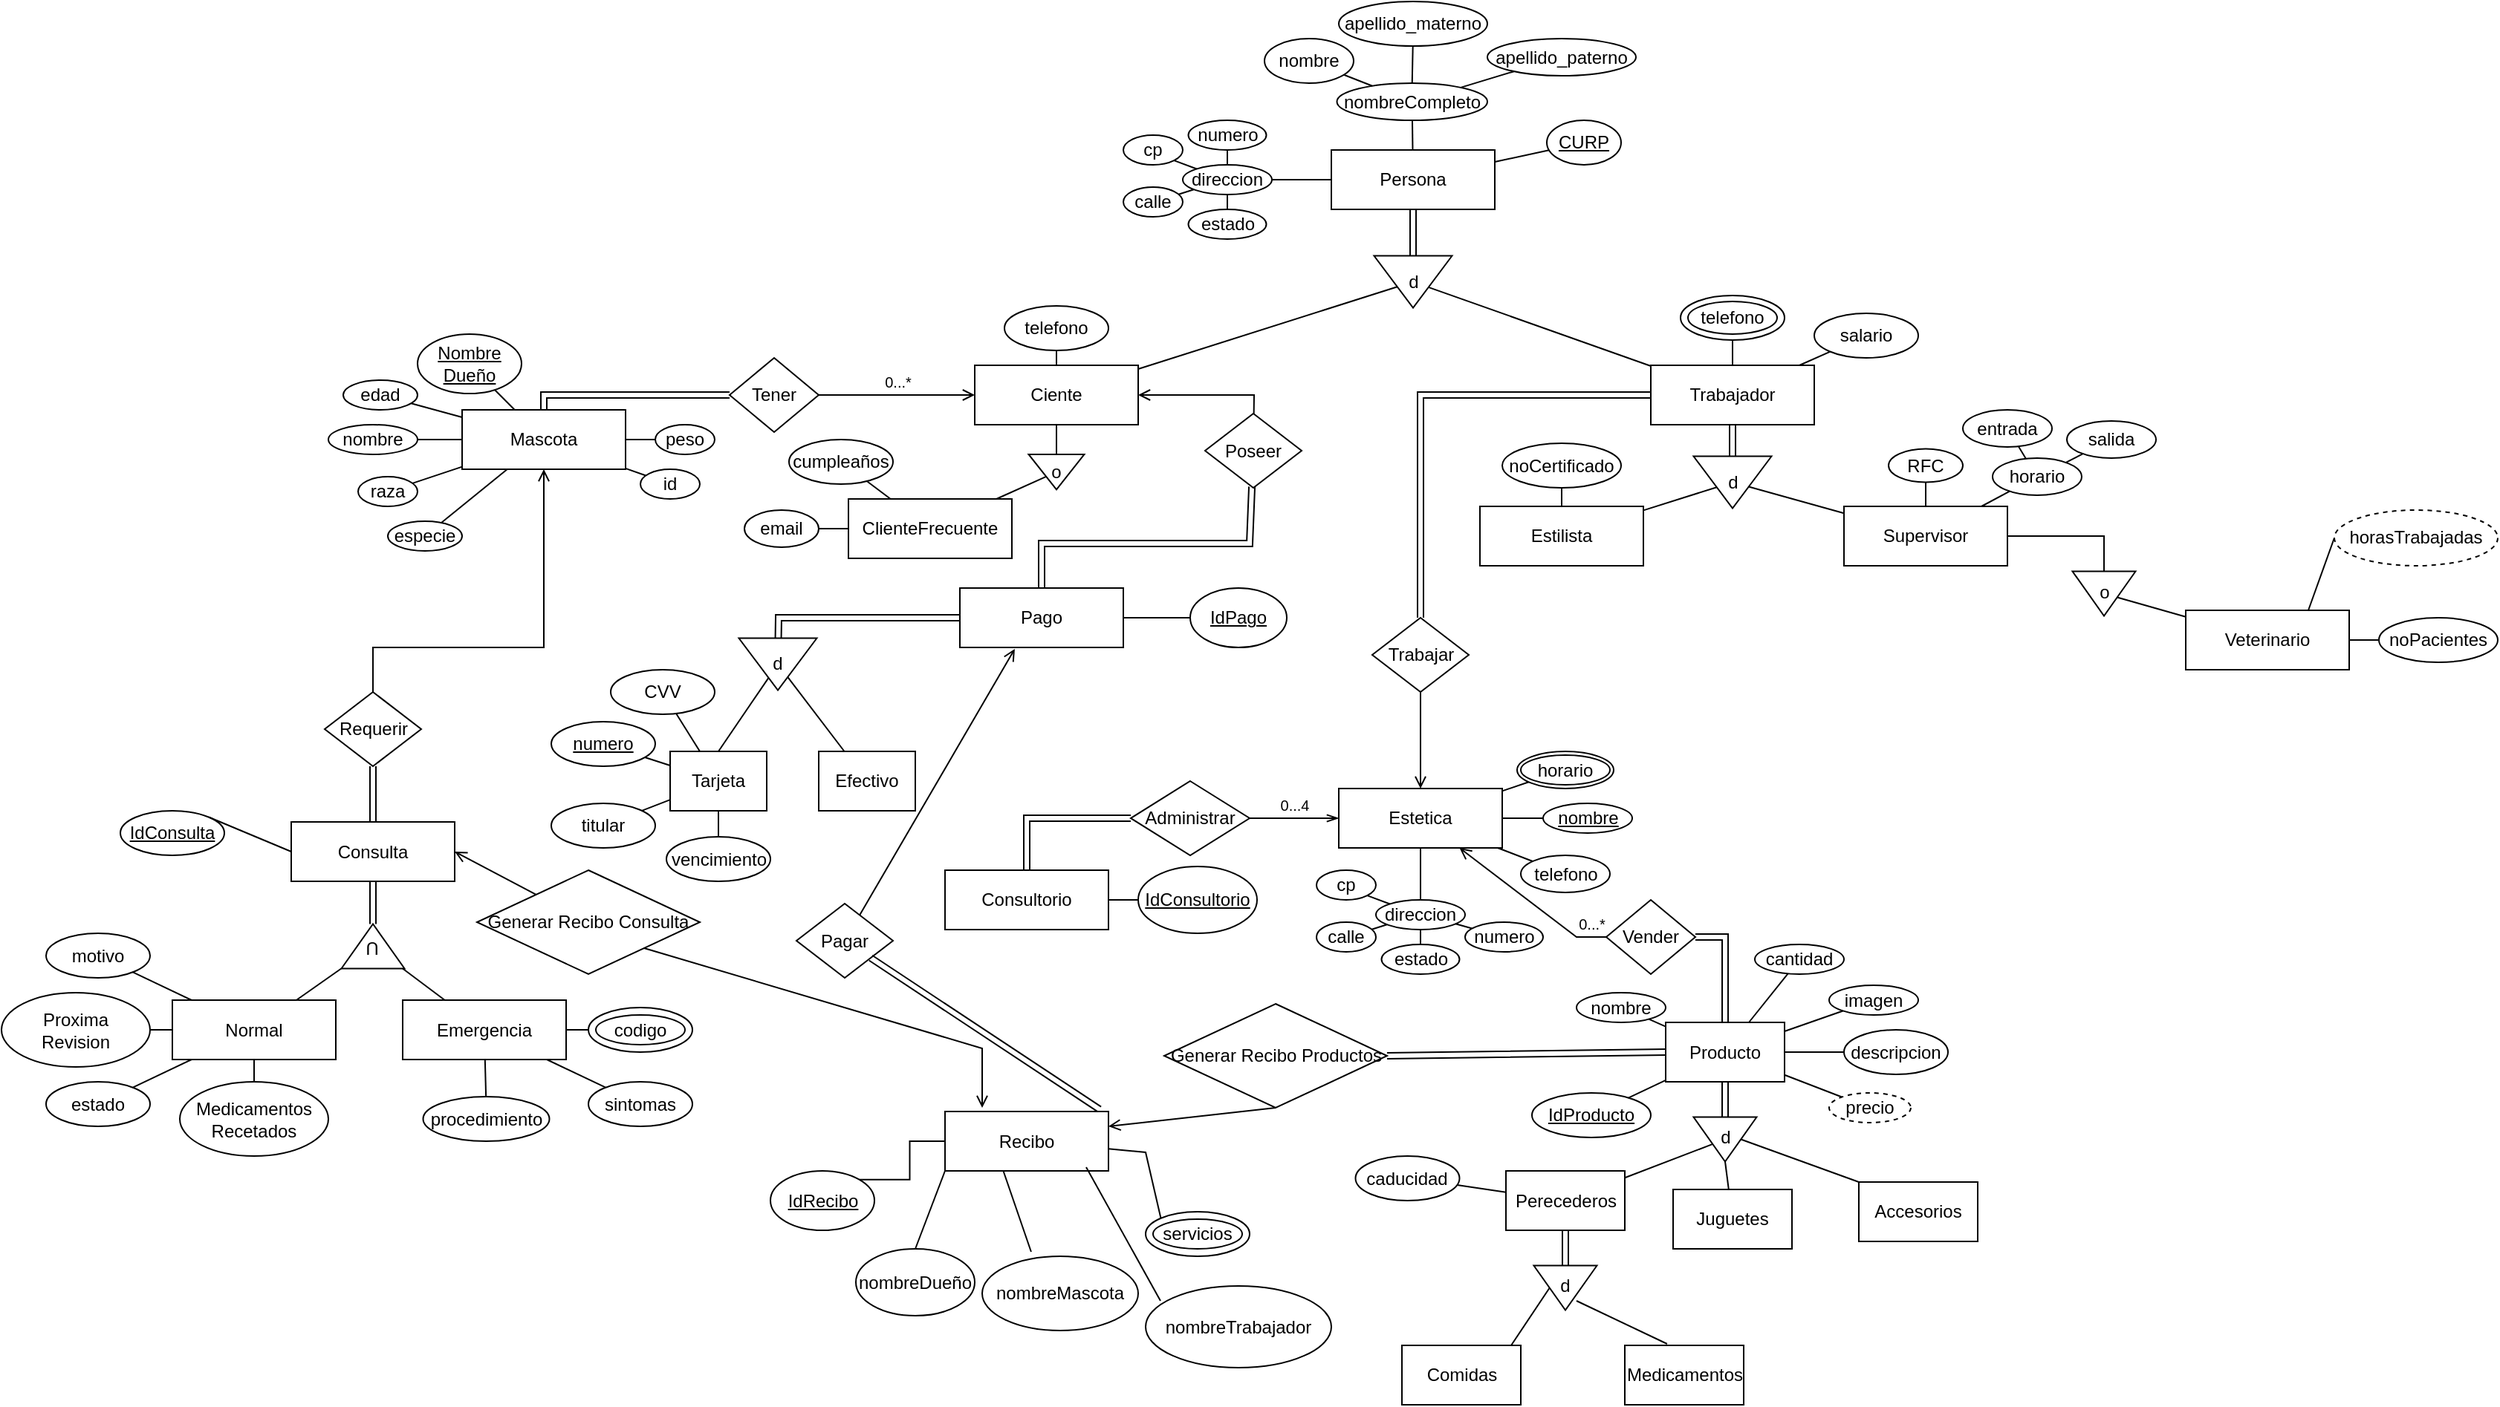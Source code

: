 <mxfile version="17.2.4" type="device"><diagram id="0-aOAu5O1JzTtLDAOAul" name="Page-2"><mxGraphModel dx="3900" dy="793" grid="1" gridSize="10" guides="1" tooltips="1" connect="1" arrows="1" fold="1" page="1" pageScale="1" pageWidth="850" pageHeight="1100" math="0" shadow="0"><root><mxCell id="0"/><mxCell id="1" parent="0"/><mxCell id="m5x7mgJBhgC19GeFk10b-237" value="&lt;div&gt;Producto&lt;/div&gt;" style="rounded=0;whiteSpace=wrap;html=1;" parent="1" vertex="1"><mxGeometry x="-660" y="782.5" width="80" height="40" as="geometry"/></mxCell><mxCell id="m5x7mgJBhgC19GeFk10b-69" value="apellido_paterno" style="ellipse;whiteSpace=wrap;html=1;" parent="1" vertex="1"><mxGeometry x="-780" y="120" width="100" height="25" as="geometry"/></mxCell><mxCell id="m5x7mgJBhgC19GeFk10b-70" value="apellido_materno" style="ellipse;whiteSpace=wrap;html=1;" parent="1" vertex="1"><mxGeometry x="-880" y="95" width="100" height="30" as="geometry"/></mxCell><mxCell id="m5x7mgJBhgC19GeFk10b-71" value="nombreCompleto" style="ellipse;whiteSpace=wrap;html=1;" parent="1" vertex="1"><mxGeometry x="-881.25" y="150" width="101.25" height="25" as="geometry"/></mxCell><mxCell id="m5x7mgJBhgC19GeFk10b-72" value="nombre" style="ellipse;whiteSpace=wrap;html=1;" parent="1" vertex="1"><mxGeometry x="-930" y="120" width="60" height="30" as="geometry"/></mxCell><mxCell id="m5x7mgJBhgC19GeFk10b-73" value="" style="endArrow=none;html=1;rounded=0;" parent="1" source="m5x7mgJBhgC19GeFk10b-71" target="m5x7mgJBhgC19GeFk10b-72" edge="1"><mxGeometry width="50" height="50" relative="1" as="geometry"><mxPoint x="-783.75" y="420" as="sourcePoint"/><mxPoint x="-733.75" y="370" as="targetPoint"/></mxGeometry></mxCell><mxCell id="m5x7mgJBhgC19GeFk10b-74" value="" style="endArrow=none;html=1;rounded=0;" parent="1" source="m5x7mgJBhgC19GeFk10b-71" target="m5x7mgJBhgC19GeFk10b-70" edge="1"><mxGeometry width="50" height="50" relative="1" as="geometry"><mxPoint x="-850.747" y="166.501" as="sourcePoint"/><mxPoint x="-878.395" y="152.678" as="targetPoint"/></mxGeometry></mxCell><mxCell id="m5x7mgJBhgC19GeFk10b-75" value="" style="endArrow=none;html=1;rounded=0;" parent="1" source="m5x7mgJBhgC19GeFk10b-71" target="m5x7mgJBhgC19GeFk10b-69" edge="1"><mxGeometry width="50" height="50" relative="1" as="geometry"><mxPoint x="-813.75" y="160" as="sourcePoint"/><mxPoint x="-813.75" y="120" as="targetPoint"/></mxGeometry></mxCell><mxCell id="m5x7mgJBhgC19GeFk10b-86" value="&lt;div&gt;Persona&lt;/div&gt;" style="rounded=0;whiteSpace=wrap;html=1;" parent="1" vertex="1"><mxGeometry x="-885" y="195" width="110" height="40" as="geometry"/></mxCell><mxCell id="m5x7mgJBhgC19GeFk10b-87" value="" style="endArrow=none;html=1;rounded=0;" parent="1" source="m5x7mgJBhgC19GeFk10b-86" target="m5x7mgJBhgC19GeFk10b-71" edge="1"><mxGeometry width="50" height="50" relative="1" as="geometry"><mxPoint x="-495" y="480" as="sourcePoint"/><mxPoint x="-445" y="430" as="targetPoint"/></mxGeometry></mxCell><mxCell id="m5x7mgJBhgC19GeFk10b-88" value="CURP" style="ellipse;whiteSpace=wrap;html=1;fontStyle=4" parent="1" vertex="1"><mxGeometry x="-740" y="175" width="50" height="30" as="geometry"/></mxCell><mxCell id="m5x7mgJBhgC19GeFk10b-89" value="" style="endArrow=none;html=1;rounded=0;" parent="1" source="m5x7mgJBhgC19GeFk10b-86" target="m5x7mgJBhgC19GeFk10b-88" edge="1"><mxGeometry width="50" height="50" relative="1" as="geometry"><mxPoint x="-640" y="410" as="sourcePoint"/><mxPoint x="-590" y="360" as="targetPoint"/></mxGeometry></mxCell><mxCell id="m5x7mgJBhgC19GeFk10b-90" value="d" style="triangle;whiteSpace=wrap;html=1;rotation=90;labelPosition=center;verticalLabelPosition=middle;align=center;verticalAlign=middle;horizontal=0;" parent="1" vertex="1"><mxGeometry x="-847.5" y="257.5" width="35" height="52.5" as="geometry"/></mxCell><mxCell id="m5x7mgJBhgC19GeFk10b-91" value="" style="endArrow=none;html=1;rounded=0;shape=link;" parent="1" source="m5x7mgJBhgC19GeFk10b-90" target="m5x7mgJBhgC19GeFk10b-86" edge="1"><mxGeometry width="50" height="50" relative="1" as="geometry"><mxPoint x="-640" y="460" as="sourcePoint"/><mxPoint x="-590" y="410" as="targetPoint"/></mxGeometry></mxCell><mxCell id="m5x7mgJBhgC19GeFk10b-92" value="Ciente" style="rounded=0;whiteSpace=wrap;html=1;" parent="1" vertex="1"><mxGeometry x="-1125" y="340" width="110" height="40" as="geometry"/></mxCell><mxCell id="m5x7mgJBhgC19GeFk10b-101" value="direccion" style="ellipse;whiteSpace=wrap;html=1;" parent="1" vertex="1"><mxGeometry x="-985" y="205" width="60" height="20" as="geometry"/></mxCell><mxCell id="m5x7mgJBhgC19GeFk10b-106" value="" style="endArrow=none;html=1;rounded=0;" parent="1" source="m5x7mgJBhgC19GeFk10b-101" target="m5x7mgJBhgC19GeFk10b-191" edge="1"><mxGeometry width="50" height="50" relative="1" as="geometry"><mxPoint x="-890" y="120" as="sourcePoint"/><mxPoint x="-992.148" y="197.311" as="targetPoint"/></mxGeometry></mxCell><mxCell id="m5x7mgJBhgC19GeFk10b-107" value="" style="endArrow=none;html=1;rounded=0;" parent="1" source="m5x7mgJBhgC19GeFk10b-101" target="m5x7mgJBhgC19GeFk10b-193" edge="1"><mxGeometry width="50" height="50" relative="1" as="geometry"><mxPoint x="-890" y="120" as="sourcePoint"/><mxPoint x="-955" y="235" as="targetPoint"/></mxGeometry></mxCell><mxCell id="m5x7mgJBhgC19GeFk10b-108" value="" style="endArrow=none;html=1;rounded=0;" parent="1" source="m5x7mgJBhgC19GeFk10b-101" target="m5x7mgJBhgC19GeFk10b-190" edge="1"><mxGeometry width="50" height="50" relative="1" as="geometry"><mxPoint x="-890" y="120" as="sourcePoint"/><mxPoint x="-955" y="195.0" as="targetPoint"/></mxGeometry></mxCell><mxCell id="m5x7mgJBhgC19GeFk10b-109" value="" style="endArrow=none;html=1;rounded=0;entryX=1;entryY=1;entryDx=0;entryDy=0;" parent="1" source="m5x7mgJBhgC19GeFk10b-101" target="m5x7mgJBhgC19GeFk10b-192" edge="1"><mxGeometry width="50" height="50" relative="1" as="geometry"><mxPoint x="-890" y="120" as="sourcePoint"/><mxPoint x="-992.7" y="200.649" as="targetPoint"/></mxGeometry></mxCell><mxCell id="m5x7mgJBhgC19GeFk10b-110" value="" style="endArrow=none;html=1;rounded=0;fontSize=11;" parent="1" source="m5x7mgJBhgC19GeFk10b-101" target="m5x7mgJBhgC19GeFk10b-86" edge="1"><mxGeometry width="50" height="50" relative="1" as="geometry"><mxPoint x="-770" y="390" as="sourcePoint"/><mxPoint x="-720" y="340" as="targetPoint"/></mxGeometry></mxCell><mxCell id="m5x7mgJBhgC19GeFk10b-111" value="telefono" style="ellipse;whiteSpace=wrap;html=1;" parent="1" vertex="1"><mxGeometry x="-1105" y="300" width="70" height="30" as="geometry"/></mxCell><mxCell id="m5x7mgJBhgC19GeFk10b-112" value="" style="endArrow=none;html=1;rounded=0;fontSize=11;" parent="1" source="m5x7mgJBhgC19GeFk10b-92" target="m5x7mgJBhgC19GeFk10b-111" edge="1"><mxGeometry width="50" height="50" relative="1" as="geometry"><mxPoint x="-900" y="510" as="sourcePoint"/><mxPoint x="-850" y="460" as="targetPoint"/></mxGeometry></mxCell><mxCell id="m5x7mgJBhgC19GeFk10b-113" value="ClienteFrecuente" style="rounded=0;whiteSpace=wrap;html=1;" parent="1" vertex="1"><mxGeometry x="-1210" y="430" width="110" height="40" as="geometry"/></mxCell><mxCell id="m5x7mgJBhgC19GeFk10b-114" value="email" style="ellipse;whiteSpace=wrap;html=1;" parent="1" vertex="1"><mxGeometry x="-1280" y="437.5" width="50" height="25" as="geometry"/></mxCell><mxCell id="m5x7mgJBhgC19GeFk10b-115" value="cumpleaños" style="ellipse;whiteSpace=wrap;html=1;" parent="1" vertex="1"><mxGeometry x="-1250" y="390" width="70" height="30" as="geometry"/></mxCell><mxCell id="m5x7mgJBhgC19GeFk10b-116" value="" style="endArrow=none;html=1;rounded=0;fontSize=11;" parent="1" source="m5x7mgJBhgC19GeFk10b-113" target="m5x7mgJBhgC19GeFk10b-115" edge="1"><mxGeometry width="50" height="50" relative="1" as="geometry"><mxPoint x="-980" y="440" as="sourcePoint"/><mxPoint x="-930" y="390" as="targetPoint"/></mxGeometry></mxCell><mxCell id="m5x7mgJBhgC19GeFk10b-117" value="" style="endArrow=none;html=1;rounded=0;fontSize=11;" parent="1" source="m5x7mgJBhgC19GeFk10b-113" target="m5x7mgJBhgC19GeFk10b-114" edge="1"><mxGeometry width="50" height="50" relative="1" as="geometry"><mxPoint x="-1145" y="440.0" as="sourcePoint"/><mxPoint x="-1145" y="420.0" as="targetPoint"/></mxGeometry></mxCell><mxCell id="m5x7mgJBhgC19GeFk10b-120" value="Trabajador" style="rounded=0;whiteSpace=wrap;html=1;" parent="1" vertex="1"><mxGeometry x="-670" y="340" width="110" height="40" as="geometry"/></mxCell><mxCell id="m5x7mgJBhgC19GeFk10b-121" value="o" style="triangle;whiteSpace=wrap;html=1;rotation=90;labelPosition=center;verticalLabelPosition=middle;align=center;verticalAlign=middle;horizontal=0;" parent="1" vertex="1"><mxGeometry x="-1081.87" y="393.12" width="23.75" height="37.5" as="geometry"/></mxCell><mxCell id="m5x7mgJBhgC19GeFk10b-122" value="" style="endArrow=none;html=1;rounded=0;" parent="1" source="m5x7mgJBhgC19GeFk10b-121" target="m5x7mgJBhgC19GeFk10b-92" edge="1"><mxGeometry width="50" height="50" relative="1" as="geometry"><mxPoint x="-880" y="595" as="sourcePoint"/><mxPoint x="-1070" y="370.0" as="targetPoint"/></mxGeometry></mxCell><mxCell id="m5x7mgJBhgC19GeFk10b-123" value="" style="endArrow=none;html=1;rounded=0;fontSize=11;" parent="1" source="m5x7mgJBhgC19GeFk10b-113" target="m5x7mgJBhgC19GeFk10b-121" edge="1"><mxGeometry width="50" height="50" relative="1" as="geometry"><mxPoint x="-1100" y="440" as="sourcePoint"/><mxPoint x="-1050" y="390" as="targetPoint"/></mxGeometry></mxCell><mxCell id="m5x7mgJBhgC19GeFk10b-124" value="" style="endArrow=none;html=1;rounded=0;fontSize=11;" parent="1" source="m5x7mgJBhgC19GeFk10b-92" target="m5x7mgJBhgC19GeFk10b-90" edge="1"><mxGeometry width="50" height="50" relative="1" as="geometry"><mxPoint x="-1100" y="440" as="sourcePoint"/><mxPoint x="-1050" y="390" as="targetPoint"/></mxGeometry></mxCell><mxCell id="m5x7mgJBhgC19GeFk10b-125" value="" style="endArrow=none;html=1;rounded=0;fontSize=11;" parent="1" source="m5x7mgJBhgC19GeFk10b-90" target="m5x7mgJBhgC19GeFk10b-120" edge="1"><mxGeometry width="50" height="50" relative="1" as="geometry"><mxPoint x="-1005" y="352.526" as="sourcePoint"/><mxPoint x="-830.599" y="297.118" as="targetPoint"/></mxGeometry></mxCell><mxCell id="m5x7mgJBhgC19GeFk10b-128" value="telefono" style="ellipse;whiteSpace=wrap;html=1;" parent="1" vertex="1"><mxGeometry x="-650" y="293" width="70" height="30" as="geometry"/></mxCell><mxCell id="m5x7mgJBhgC19GeFk10b-129" value="salario" style="ellipse;whiteSpace=wrap;html=1;" parent="1" vertex="1"><mxGeometry x="-560" y="305" width="70" height="30" as="geometry"/></mxCell><mxCell id="m5x7mgJBhgC19GeFk10b-130" value="" style="ellipse;whiteSpace=wrap;html=1;fillColor=none;" parent="1" vertex="1"><mxGeometry x="-645" y="297" width="60" height="22" as="geometry"/></mxCell><mxCell id="m5x7mgJBhgC19GeFk10b-131" value="" style="endArrow=none;html=1;rounded=0;fontSize=11;" parent="1" source="m5x7mgJBhgC19GeFk10b-120" target="m5x7mgJBhgC19GeFk10b-128" edge="1"><mxGeometry width="50" height="50" relative="1" as="geometry"><mxPoint x="-720" y="330" as="sourcePoint"/><mxPoint x="-670" y="280" as="targetPoint"/></mxGeometry></mxCell><mxCell id="m5x7mgJBhgC19GeFk10b-132" value="" style="endArrow=none;html=1;rounded=0;fontSize=11;" parent="1" source="m5x7mgJBhgC19GeFk10b-120" target="m5x7mgJBhgC19GeFk10b-129" edge="1"><mxGeometry width="50" height="50" relative="1" as="geometry"><mxPoint x="-605" y="350.0" as="sourcePoint"/><mxPoint x="-605" y="333" as="targetPoint"/></mxGeometry></mxCell><mxCell id="m5x7mgJBhgC19GeFk10b-133" value="d" style="triangle;whiteSpace=wrap;html=1;rotation=90;labelPosition=center;verticalLabelPosition=middle;align=center;verticalAlign=middle;horizontal=0;" parent="1" vertex="1"><mxGeometry x="-632.5" y="392.5" width="35" height="52.5" as="geometry"/></mxCell><mxCell id="m5x7mgJBhgC19GeFk10b-134" value="" style="endArrow=none;html=1;rounded=0;shape=link;" parent="1" source="m5x7mgJBhgC19GeFk10b-133" target="m5x7mgJBhgC19GeFk10b-120" edge="1"><mxGeometry width="50" height="50" relative="1" as="geometry"><mxPoint x="-425" y="595" as="sourcePoint"/><mxPoint x="-615" y="380" as="targetPoint"/></mxGeometry></mxCell><mxCell id="m5x7mgJBhgC19GeFk10b-136" value="Estilista" style="rounded=0;whiteSpace=wrap;html=1;" parent="1" vertex="1"><mxGeometry x="-785" y="435" width="110" height="40" as="geometry"/></mxCell><mxCell id="m5x7mgJBhgC19GeFk10b-137" value="Supervisor" style="rounded=0;whiteSpace=wrap;html=1;" parent="1" vertex="1"><mxGeometry x="-540" y="435" width="110" height="40" as="geometry"/></mxCell><mxCell id="m5x7mgJBhgC19GeFk10b-138" value="RFC" style="ellipse;whiteSpace=wrap;html=1;fontStyle=0" parent="1" vertex="1"><mxGeometry x="-510" y="396.25" width="50" height="22.5" as="geometry"/></mxCell><mxCell id="m5x7mgJBhgC19GeFk10b-139" value="noPacientes" style="ellipse;whiteSpace=wrap;html=1;" parent="1" vertex="1"><mxGeometry x="-180" y="510" width="80" height="30" as="geometry"/></mxCell><mxCell id="m5x7mgJBhgC19GeFk10b-140" value="noCertificado" style="ellipse;whiteSpace=wrap;html=1;" parent="1" vertex="1"><mxGeometry x="-770" y="392.5" width="80" height="30" as="geometry"/></mxCell><mxCell id="m5x7mgJBhgC19GeFk10b-141" value="" style="endArrow=none;html=1;rounded=0;fontSize=11;" parent="1" source="m5x7mgJBhgC19GeFk10b-136" target="m5x7mgJBhgC19GeFk10b-140" edge="1"><mxGeometry width="50" height="50" relative="1" as="geometry"><mxPoint x="-710" y="470" as="sourcePoint"/><mxPoint x="-660" y="420" as="targetPoint"/></mxGeometry></mxCell><mxCell id="m5x7mgJBhgC19GeFk10b-142" value="" style="endArrow=none;html=1;rounded=0;fontSize=11;" parent="1" source="m5x7mgJBhgC19GeFk10b-137" target="m5x7mgJBhgC19GeFk10b-138" edge="1"><mxGeometry width="50" height="50" relative="1" as="geometry"><mxPoint x="-720" y="445" as="sourcePoint"/><mxPoint x="-720" y="432.5" as="targetPoint"/></mxGeometry></mxCell><mxCell id="m5x7mgJBhgC19GeFk10b-143" value="" style="endArrow=none;html=1;rounded=0;fontSize=11;" parent="1" source="m5x7mgJBhgC19GeFk10b-153" target="m5x7mgJBhgC19GeFk10b-139" edge="1"><mxGeometry width="50" height="50" relative="1" as="geometry"><mxPoint x="-92.5" y="505" as="sourcePoint"/><mxPoint x="-35" y="462.5" as="targetPoint"/></mxGeometry></mxCell><mxCell id="m5x7mgJBhgC19GeFk10b-144" value="horario" style="ellipse;whiteSpace=wrap;html=1;" parent="1" vertex="1"><mxGeometry x="-440" y="402.5" width="60" height="25" as="geometry"/></mxCell><mxCell id="m5x7mgJBhgC19GeFk10b-145" value="entrada" style="ellipse;whiteSpace=wrap;html=1;" parent="1" vertex="1"><mxGeometry x="-460" y="370" width="60" height="25" as="geometry"/></mxCell><mxCell id="m5x7mgJBhgC19GeFk10b-146" value="salida" style="ellipse;whiteSpace=wrap;html=1;" parent="1" vertex="1"><mxGeometry x="-390" y="377.5" width="60" height="25" as="geometry"/></mxCell><mxCell id="m5x7mgJBhgC19GeFk10b-147" value="" style="endArrow=none;html=1;rounded=0;fontSize=11;" parent="1" source="m5x7mgJBhgC19GeFk10b-144" target="m5x7mgJBhgC19GeFk10b-145" edge="1"><mxGeometry width="50" height="50" relative="1" as="geometry"><mxPoint x="-460" y="510" as="sourcePoint"/><mxPoint x="-410" y="460" as="targetPoint"/></mxGeometry></mxCell><mxCell id="m5x7mgJBhgC19GeFk10b-148" value="" style="endArrow=none;html=1;rounded=0;fontSize=11;" parent="1" source="m5x7mgJBhgC19GeFk10b-144" target="m5x7mgJBhgC19GeFk10b-146" edge="1"><mxGeometry width="50" height="50" relative="1" as="geometry"><mxPoint x="-355.372" y="454.087" as="sourcePoint"/><mxPoint x="-344.569" y="445.927" as="targetPoint"/></mxGeometry></mxCell><mxCell id="m5x7mgJBhgC19GeFk10b-149" value="" style="endArrow=none;html=1;rounded=0;fontSize=11;" parent="1" source="m5x7mgJBhgC19GeFk10b-137" target="m5x7mgJBhgC19GeFk10b-144" edge="1"><mxGeometry width="50" height="50" relative="1" as="geometry"><mxPoint x="-460" y="510" as="sourcePoint"/><mxPoint x="-410" y="460" as="targetPoint"/></mxGeometry></mxCell><mxCell id="m5x7mgJBhgC19GeFk10b-150" value="" style="endArrow=none;html=1;rounded=0;fontSize=11;" parent="1" source="m5x7mgJBhgC19GeFk10b-136" target="m5x7mgJBhgC19GeFk10b-133" edge="1"><mxGeometry width="50" height="50" relative="1" as="geometry"><mxPoint x="-610" y="540" as="sourcePoint"/><mxPoint x="-560" y="490" as="targetPoint"/></mxGeometry></mxCell><mxCell id="m5x7mgJBhgC19GeFk10b-151" value="" style="endArrow=none;html=1;rounded=0;fontSize=11;" parent="1" source="m5x7mgJBhgC19GeFk10b-137" target="m5x7mgJBhgC19GeFk10b-133" edge="1"><mxGeometry width="50" height="50" relative="1" as="geometry"><mxPoint x="-665" y="447.663" as="sourcePoint"/><mxPoint x="-615.615" y="432.096" as="targetPoint"/></mxGeometry></mxCell><mxCell id="m5x7mgJBhgC19GeFk10b-153" value="Veterinario" style="rounded=0;whiteSpace=wrap;html=1;" parent="1" vertex="1"><mxGeometry x="-310" y="505" width="110" height="40" as="geometry"/></mxCell><mxCell id="m5x7mgJBhgC19GeFk10b-154" value="" style="endArrow=none;html=1;rounded=0;fontSize=11;" parent="1" source="m5x7mgJBhgC19GeFk10b-137" target="m5x7mgJBhgC19GeFk10b-178" edge="1"><mxGeometry width="50" height="50" relative="1" as="geometry"><mxPoint x="-330" y="570" as="sourcePoint"/><mxPoint x="-460" y="550" as="targetPoint"/><Array as="points"><mxPoint x="-365" y="455"/></Array></mxGeometry></mxCell><mxCell id="m5x7mgJBhgC19GeFk10b-159" value="Estetica" style="rounded=0;whiteSpace=wrap;html=1;" parent="1" vertex="1"><mxGeometry x="-880" y="625" width="110" height="40" as="geometry"/></mxCell><mxCell id="m5x7mgJBhgC19GeFk10b-160" value="nombre" style="ellipse;whiteSpace=wrap;html=1;fontStyle=4" parent="1" vertex="1"><mxGeometry x="-742.5" y="635" width="60" height="20" as="geometry"/></mxCell><mxCell id="m5x7mgJBhgC19GeFk10b-161" value="telefono" style="ellipse;whiteSpace=wrap;html=1;" parent="1" vertex="1"><mxGeometry x="-757.5" y="670" width="60" height="25" as="geometry"/></mxCell><mxCell id="m5x7mgJBhgC19GeFk10b-171" value="" style="endArrow=none;html=1;rounded=0;" parent="1" source="m5x7mgJBhgC19GeFk10b-159" target="m5x7mgJBhgC19GeFk10b-194" edge="1"><mxGeometry width="50" height="50" relative="1" as="geometry"><mxPoint x="-805" y="605" as="sourcePoint"/><mxPoint x="-858.49" y="685.834" as="targetPoint"/></mxGeometry></mxCell><mxCell id="m5x7mgJBhgC19GeFk10b-172" value="" style="endArrow=none;html=1;rounded=0;" parent="1" source="m5x7mgJBhgC19GeFk10b-159" target="m5x7mgJBhgC19GeFk10b-161" edge="1"><mxGeometry width="50" height="50" relative="1" as="geometry"><mxPoint x="-805" y="605" as="sourcePoint"/><mxPoint x="-755" y="555" as="targetPoint"/></mxGeometry></mxCell><mxCell id="m5x7mgJBhgC19GeFk10b-173" value="" style="endArrow=none;html=1;rounded=0;" parent="1" source="m5x7mgJBhgC19GeFk10b-159" target="m5x7mgJBhgC19GeFk10b-160" edge="1"><mxGeometry width="50" height="50" relative="1" as="geometry"><mxPoint x="-805" y="605" as="sourcePoint"/><mxPoint x="-755" y="555" as="targetPoint"/></mxGeometry></mxCell><mxCell id="m5x7mgJBhgC19GeFk10b-174" value="horario" style="ellipse;whiteSpace=wrap;html=1;" parent="1" vertex="1"><mxGeometry x="-760" y="600" width="65" height="25" as="geometry"/></mxCell><mxCell id="m5x7mgJBhgC19GeFk10b-175" value="" style="endArrow=none;html=1;rounded=0;" parent="1" source="m5x7mgJBhgC19GeFk10b-174" target="m5x7mgJBhgC19GeFk10b-159" edge="1"><mxGeometry width="50" height="50" relative="1" as="geometry"><mxPoint x="-805" y="605" as="sourcePoint"/><mxPoint x="-755" y="555" as="targetPoint"/></mxGeometry></mxCell><mxCell id="m5x7mgJBhgC19GeFk10b-176" value="" style="ellipse;whiteSpace=wrap;html=1;fillColor=none;" parent="1" vertex="1"><mxGeometry x="-757.5" y="602.5" width="60" height="20" as="geometry"/></mxCell><mxCell id="m5x7mgJBhgC19GeFk10b-178" value="o" style="triangle;whiteSpace=wrap;html=1;rotation=90;labelPosition=center;verticalLabelPosition=middle;align=center;verticalAlign=top;horizontal=0;" parent="1" vertex="1"><mxGeometry x="-380" y="472.5" width="30" height="42.5" as="geometry"/></mxCell><mxCell id="m5x7mgJBhgC19GeFk10b-179" value="" style="endArrow=none;html=1;rounded=0;fontSize=11;" parent="1" source="m5x7mgJBhgC19GeFk10b-153" target="m5x7mgJBhgC19GeFk10b-178" edge="1"><mxGeometry width="50" height="50" relative="1" as="geometry"><mxPoint x="-550" y="590" as="sourcePoint"/><mxPoint x="-500" y="540" as="targetPoint"/></mxGeometry></mxCell><mxCell id="m5x7mgJBhgC19GeFk10b-190" value="calle" style="ellipse;whiteSpace=wrap;html=1;" parent="1" vertex="1"><mxGeometry x="-1025" y="220" width="40" height="20" as="geometry"/></mxCell><mxCell id="m5x7mgJBhgC19GeFk10b-191" value="numero" style="ellipse;whiteSpace=wrap;html=1;" parent="1" vertex="1"><mxGeometry x="-981.25" y="175" width="52.5" height="20" as="geometry"/></mxCell><mxCell id="m5x7mgJBhgC19GeFk10b-192" value="cp" style="ellipse;whiteSpace=wrap;html=1;" parent="1" vertex="1"><mxGeometry x="-1025" y="185" width="40" height="20" as="geometry"/></mxCell><mxCell id="m5x7mgJBhgC19GeFk10b-193" value="estado" style="ellipse;whiteSpace=wrap;html=1;" parent="1" vertex="1"><mxGeometry x="-981.25" y="235" width="52.5" height="20" as="geometry"/></mxCell><mxCell id="m5x7mgJBhgC19GeFk10b-194" value="direccion" style="ellipse;whiteSpace=wrap;html=1;" parent="1" vertex="1"><mxGeometry x="-855" y="700" width="60" height="20" as="geometry"/></mxCell><mxCell id="m5x7mgJBhgC19GeFk10b-195" value="" style="endArrow=none;html=1;rounded=0;" parent="1" source="m5x7mgJBhgC19GeFk10b-194" target="m5x7mgJBhgC19GeFk10b-200" edge="1"><mxGeometry width="50" height="50" relative="1" as="geometry"><mxPoint x="-760" y="615" as="sourcePoint"/><mxPoint x="-862.148" y="692.311" as="targetPoint"/></mxGeometry></mxCell><mxCell id="m5x7mgJBhgC19GeFk10b-196" value="" style="endArrow=none;html=1;rounded=0;" parent="1" source="m5x7mgJBhgC19GeFk10b-194" target="m5x7mgJBhgC19GeFk10b-202" edge="1"><mxGeometry width="50" height="50" relative="1" as="geometry"><mxPoint x="-760" y="615" as="sourcePoint"/><mxPoint x="-825" y="730" as="targetPoint"/></mxGeometry></mxCell><mxCell id="m5x7mgJBhgC19GeFk10b-197" value="" style="endArrow=none;html=1;rounded=0;" parent="1" source="m5x7mgJBhgC19GeFk10b-194" target="m5x7mgJBhgC19GeFk10b-199" edge="1"><mxGeometry width="50" height="50" relative="1" as="geometry"><mxPoint x="-760" y="615" as="sourcePoint"/><mxPoint x="-825" y="690.0" as="targetPoint"/></mxGeometry></mxCell><mxCell id="m5x7mgJBhgC19GeFk10b-198" value="" style="endArrow=none;html=1;rounded=0;entryX=1;entryY=1;entryDx=0;entryDy=0;" parent="1" source="m5x7mgJBhgC19GeFk10b-194" target="m5x7mgJBhgC19GeFk10b-201" edge="1"><mxGeometry width="50" height="50" relative="1" as="geometry"><mxPoint x="-760" y="615" as="sourcePoint"/><mxPoint x="-862.7" y="695.649" as="targetPoint"/></mxGeometry></mxCell><mxCell id="m5x7mgJBhgC19GeFk10b-199" value="calle" style="ellipse;whiteSpace=wrap;html=1;" parent="1" vertex="1"><mxGeometry x="-895" y="715" width="40" height="20" as="geometry"/></mxCell><mxCell id="m5x7mgJBhgC19GeFk10b-200" value="numero" style="ellipse;whiteSpace=wrap;html=1;" parent="1" vertex="1"><mxGeometry x="-795" y="715" width="52.5" height="20" as="geometry"/></mxCell><mxCell id="m5x7mgJBhgC19GeFk10b-201" value="cp" style="ellipse;whiteSpace=wrap;html=1;" parent="1" vertex="1"><mxGeometry x="-895" y="680" width="40" height="20" as="geometry"/></mxCell><mxCell id="m5x7mgJBhgC19GeFk10b-202" value="estado" style="ellipse;whiteSpace=wrap;html=1;" parent="1" vertex="1"><mxGeometry x="-851.25" y="730" width="52.5" height="20" as="geometry"/></mxCell><mxCell id="m5x7mgJBhgC19GeFk10b-203" value="Consultorio" style="rounded=0;whiteSpace=wrap;html=1;" parent="1" vertex="1"><mxGeometry x="-1145" y="680" width="110" height="40" as="geometry"/></mxCell><mxCell id="m5x7mgJBhgC19GeFk10b-209" value="Administrar" style="rhombus;whiteSpace=wrap;html=1;fillColor=default;" parent="1" vertex="1"><mxGeometry x="-1020" y="620" width="80" height="50" as="geometry"/></mxCell><mxCell id="m5x7mgJBhgC19GeFk10b-210" value="" style="endArrow=none;html=1;rounded=0;shape=link;" parent="1" source="m5x7mgJBhgC19GeFk10b-209" target="m5x7mgJBhgC19GeFk10b-203" edge="1"><mxGeometry width="50" height="50" relative="1" as="geometry"><mxPoint x="-1000" y="682.08" as="sourcePoint"/><mxPoint x="-920" y="682.5" as="targetPoint"/><Array as="points"><mxPoint x="-1090" y="645"/></Array></mxGeometry></mxCell><mxCell id="m5x7mgJBhgC19GeFk10b-213" value="0...4" style="endArrow=openThin;html=1;rounded=0;fontSize=10;endFill=0;verticalAlign=bottom;" parent="1" source="m5x7mgJBhgC19GeFk10b-209" target="m5x7mgJBhgC19GeFk10b-159" edge="1"><mxGeometry width="50" height="50" relative="1" as="geometry"><mxPoint x="-1030" y="720" as="sourcePoint"/><mxPoint x="-980" y="670" as="targetPoint"/><mxPoint as="offset"/></mxGeometry></mxCell><mxCell id="m5x7mgJBhgC19GeFk10b-215" value="Mascota" style="rounded=0;whiteSpace=wrap;html=1;" parent="1" vertex="1"><mxGeometry x="-1470" y="370" width="110" height="40" as="geometry"/></mxCell><mxCell id="m5x7mgJBhgC19GeFk10b-216" value="id" style="ellipse;whiteSpace=wrap;html=1;fontStyle=0" parent="1" vertex="1"><mxGeometry x="-1350" y="410" width="40" height="20" as="geometry"/></mxCell><mxCell id="m5x7mgJBhgC19GeFk10b-217" value="nombre" style="ellipse;whiteSpace=wrap;html=1;" parent="1" vertex="1"><mxGeometry x="-1560" y="380" width="60" height="20" as="geometry"/></mxCell><mxCell id="m5x7mgJBhgC19GeFk10b-218" value="edad" style="ellipse;whiteSpace=wrap;html=1;" parent="1" vertex="1"><mxGeometry x="-1550" y="350" width="50" height="20" as="geometry"/></mxCell><mxCell id="m5x7mgJBhgC19GeFk10b-220" value="raza" style="ellipse;whiteSpace=wrap;html=1;" parent="1" vertex="1"><mxGeometry x="-1540" y="415" width="40" height="20" as="geometry"/></mxCell><mxCell id="m5x7mgJBhgC19GeFk10b-221" value="" style="endArrow=none;html=1;rounded=0;" parent="1" source="m5x7mgJBhgC19GeFk10b-215" target="m5x7mgJBhgC19GeFk10b-217" edge="1"><mxGeometry width="50" height="50" relative="1" as="geometry"><mxPoint x="-1770" y="552.5" as="sourcePoint"/><mxPoint x="-1720" y="502.5" as="targetPoint"/></mxGeometry></mxCell><mxCell id="m5x7mgJBhgC19GeFk10b-222" value="" style="endArrow=none;html=1;rounded=0;" parent="1" source="m5x7mgJBhgC19GeFk10b-215" target="m5x7mgJBhgC19GeFk10b-218" edge="1"><mxGeometry width="50" height="50" relative="1" as="geometry"><mxPoint x="-1436.818" y="492.5" as="sourcePoint"/><mxPoint x="-1460.176" y="471.088" as="targetPoint"/></mxGeometry></mxCell><mxCell id="m5x7mgJBhgC19GeFk10b-223" value="" style="endArrow=none;html=1;rounded=0;" parent="1" source="m5x7mgJBhgC19GeFk10b-215" target="m5x7mgJBhgC19GeFk10b-220" edge="1"><mxGeometry width="50" height="50" relative="1" as="geometry"><mxPoint x="-1415" y="492.5" as="sourcePoint"/><mxPoint x="-1415" y="432.5" as="targetPoint"/></mxGeometry></mxCell><mxCell id="m5x7mgJBhgC19GeFk10b-224" value="" style="endArrow=none;html=1;rounded=0;" parent="1" source="m5x7mgJBhgC19GeFk10b-215" target="m5x7mgJBhgC19GeFk10b-216" edge="1"><mxGeometry width="50" height="50" relative="1" as="geometry"><mxPoint x="-1400" y="502.5" as="sourcePoint"/><mxPoint x="-1373.416" y="470.916" as="targetPoint"/></mxGeometry></mxCell><mxCell id="m5x7mgJBhgC19GeFk10b-225" value="" style="endArrow=none;html=1;rounded=0;" parent="1" source="m5x7mgJBhgC19GeFk10b-215" target="m5x7mgJBhgC19GeFk10b-230" edge="1"><mxGeometry width="50" height="50" relative="1" as="geometry"><mxPoint x="-1360" y="512.5" as="sourcePoint"/><mxPoint x="-1393.234" y="548.197" as="targetPoint"/></mxGeometry></mxCell><mxCell id="m5x7mgJBhgC19GeFk10b-227" value="" style="endArrow=none;html=1;rounded=0;shape=link;" parent="1" source="m5x7mgJBhgC19GeFk10b-234" target="m5x7mgJBhgC19GeFk10b-215" edge="1"><mxGeometry width="50" height="50" relative="1" as="geometry"><mxPoint x="-1570" y="502.5" as="sourcePoint"/><mxPoint x="-1500" y="542.5" as="targetPoint"/><Array as="points"><mxPoint x="-1415" y="360"/></Array></mxGeometry></mxCell><mxCell id="m5x7mgJBhgC19GeFk10b-229" value="&lt;div&gt;Nombre&lt;/div&gt;&lt;div&gt;Dueño&lt;/div&gt;" style="ellipse;whiteSpace=wrap;html=1;verticalAlign=middle;fontStyle=4" parent="1" vertex="1"><mxGeometry x="-1500" y="319" width="70" height="40" as="geometry"/></mxCell><mxCell id="m5x7mgJBhgC19GeFk10b-230" value="peso" style="ellipse;whiteSpace=wrap;html=1;" parent="1" vertex="1"><mxGeometry x="-1340" y="380" width="40" height="20" as="geometry"/></mxCell><mxCell id="m5x7mgJBhgC19GeFk10b-231" value="especie" style="ellipse;whiteSpace=wrap;html=1;" parent="1" vertex="1"><mxGeometry x="-1520" y="445" width="50" height="20" as="geometry"/></mxCell><mxCell id="m5x7mgJBhgC19GeFk10b-232" value="" style="endArrow=none;html=1;rounded=0;fontSize=8;" parent="1" source="m5x7mgJBhgC19GeFk10b-229" target="m5x7mgJBhgC19GeFk10b-215" edge="1"><mxGeometry width="50" height="50" relative="1" as="geometry"><mxPoint x="-1460" y="532.5" as="sourcePoint"/><mxPoint x="-1410" y="482.5" as="targetPoint"/></mxGeometry></mxCell><mxCell id="m5x7mgJBhgC19GeFk10b-233" value="" style="endArrow=none;html=1;rounded=0;fontSize=8;" parent="1" source="m5x7mgJBhgC19GeFk10b-215" target="m5x7mgJBhgC19GeFk10b-231" edge="1"><mxGeometry width="50" height="50" relative="1" as="geometry"><mxPoint x="-1330" y="492.5" as="sourcePoint"/><mxPoint x="-1280" y="442.5" as="targetPoint"/></mxGeometry></mxCell><mxCell id="m5x7mgJBhgC19GeFk10b-234" value="Tener" style="rhombus;whiteSpace=wrap;html=1;fillColor=default;" parent="1" vertex="1"><mxGeometry x="-1290" y="335" width="60" height="50" as="geometry"/></mxCell><mxCell id="m5x7mgJBhgC19GeFk10b-235" value="0...*" style="endArrow=none;html=1;rounded=0;startArrow=open;startFill=0;fontSize=10;verticalAlign=bottom;" parent="1" source="m5x7mgJBhgC19GeFk10b-92" target="m5x7mgJBhgC19GeFk10b-234" edge="1"><mxGeometry width="50" height="50" relative="1" as="geometry"><mxPoint x="-1352" y="285.0" as="sourcePoint"/><mxPoint x="-1347" y="285" as="targetPoint"/></mxGeometry></mxCell><mxCell id="m5x7mgJBhgC19GeFk10b-238" value="precio" style="ellipse;whiteSpace=wrap;html=1;dashed=1;" parent="1" vertex="1"><mxGeometry x="-550" y="830" width="55" height="20" as="geometry"/></mxCell><mxCell id="m5x7mgJBhgC19GeFk10b-239" value="nombre" style="ellipse;whiteSpace=wrap;html=1;fontStyle=0" parent="1" vertex="1"><mxGeometry x="-720" y="762.5" width="60" height="20" as="geometry"/></mxCell><mxCell id="m5x7mgJBhgC19GeFk10b-240" value="IdProducto" style="ellipse;whiteSpace=wrap;html=1;fontStyle=4" parent="1" vertex="1"><mxGeometry x="-750" y="830" width="80" height="30" as="geometry"/></mxCell><mxCell id="m5x7mgJBhgC19GeFk10b-241" value="imagen" style="ellipse;whiteSpace=wrap;html=1;fontStyle=0" parent="1" vertex="1"><mxGeometry x="-550" y="757.5" width="60" height="20" as="geometry"/></mxCell><mxCell id="m5x7mgJBhgC19GeFk10b-242" value="caducidad" style="ellipse;whiteSpace=wrap;html=1;fontStyle=0" parent="1" vertex="1"><mxGeometry x="-868.75" y="872.5" width="70" height="30" as="geometry"/></mxCell><mxCell id="m5x7mgJBhgC19GeFk10b-244" value="descripcion" style="ellipse;whiteSpace=wrap;html=1;fontStyle=0" parent="1" vertex="1"><mxGeometry x="-540" y="787.5" width="70" height="30" as="geometry"/></mxCell><mxCell id="m5x7mgJBhgC19GeFk10b-246" value="cantidad" style="ellipse;whiteSpace=wrap;html=1;fontStyle=0" parent="1" vertex="1"><mxGeometry x="-600" y="730" width="60" height="20" as="geometry"/></mxCell><mxCell id="m5x7mgJBhgC19GeFk10b-247" value="0...*" style="endArrow=open;html=1;rounded=0;fontSize=10;verticalAlign=bottom;endFill=0;" parent="1" source="m5x7mgJBhgC19GeFk10b-263" target="m5x7mgJBhgC19GeFk10b-159" edge="1"><mxGeometry x="-0.832" width="50" height="50" relative="1" as="geometry"><mxPoint x="-900" y="820" as="sourcePoint"/><mxPoint x="-850" y="770" as="targetPoint"/><Array as="points"><mxPoint x="-720" y="725"/></Array><mxPoint as="offset"/></mxGeometry></mxCell><mxCell id="m5x7mgJBhgC19GeFk10b-249" value="" style="endArrow=none;html=1;rounded=0;fontSize=10;" parent="1" source="m5x7mgJBhgC19GeFk10b-238" target="m5x7mgJBhgC19GeFk10b-237" edge="1"><mxGeometry width="50" height="50" relative="1" as="geometry"><mxPoint x="-900" y="820" as="sourcePoint"/><mxPoint x="-850" y="770" as="targetPoint"/></mxGeometry></mxCell><mxCell id="m5x7mgJBhgC19GeFk10b-250" value="" style="endArrow=none;html=1;rounded=0;fontSize=10;" parent="1" source="m5x7mgJBhgC19GeFk10b-241" target="m5x7mgJBhgC19GeFk10b-237" edge="1"><mxGeometry width="50" height="50" relative="1" as="geometry"><mxPoint x="-697.533" y="810.486" as="sourcePoint"/><mxPoint x="-660" y="811.354" as="targetPoint"/></mxGeometry></mxCell><mxCell id="m5x7mgJBhgC19GeFk10b-251" value="" style="endArrow=none;html=1;rounded=0;fontSize=10;" parent="1" source="m5x7mgJBhgC19GeFk10b-246" target="m5x7mgJBhgC19GeFk10b-237" edge="1"><mxGeometry width="50" height="50" relative="1" as="geometry"><mxPoint x="-693.787" y="842.929" as="sourcePoint"/><mxPoint x="-660" y="831.25" as="targetPoint"/></mxGeometry></mxCell><mxCell id="m5x7mgJBhgC19GeFk10b-252" value="" style="endArrow=none;html=1;rounded=0;fontSize=10;" parent="1" source="m5x7mgJBhgC19GeFk10b-244" target="m5x7mgJBhgC19GeFk10b-237" edge="1"><mxGeometry width="50" height="50" relative="1" as="geometry"><mxPoint x="-683.787" y="852.929" as="sourcePoint"/><mxPoint x="-650" y="841.25" as="targetPoint"/></mxGeometry></mxCell><mxCell id="m5x7mgJBhgC19GeFk10b-254" value="" style="endArrow=none;html=1;rounded=0;fontSize=10;" parent="1" source="m5x7mgJBhgC19GeFk10b-240" target="m5x7mgJBhgC19GeFk10b-237" edge="1"><mxGeometry width="50" height="50" relative="1" as="geometry"><mxPoint x="-663.787" y="872.929" as="sourcePoint"/><mxPoint x="-630" y="861.25" as="targetPoint"/></mxGeometry></mxCell><mxCell id="m5x7mgJBhgC19GeFk10b-255" value="" style="endArrow=none;html=1;rounded=0;fontSize=10;" parent="1" source="m5x7mgJBhgC19GeFk10b-239" target="m5x7mgJBhgC19GeFk10b-237" edge="1"><mxGeometry width="50" height="50" relative="1" as="geometry"><mxPoint x="-653.787" y="882.929" as="sourcePoint"/><mxPoint x="-620" y="871.25" as="targetPoint"/></mxGeometry></mxCell><mxCell id="m5x7mgJBhgC19GeFk10b-257" value="d" style="triangle;whiteSpace=wrap;html=1;rotation=90;labelPosition=center;verticalLabelPosition=middle;align=center;verticalAlign=top;horizontal=0;" parent="1" vertex="1"><mxGeometry x="-635" y="840" width="30" height="42.5" as="geometry"/></mxCell><mxCell id="m5x7mgJBhgC19GeFk10b-258" value="" style="endArrow=none;html=1;rounded=0;fontSize=10;shape=link;" parent="1" source="m5x7mgJBhgC19GeFk10b-257" target="m5x7mgJBhgC19GeFk10b-237" edge="1"><mxGeometry width="50" height="50" relative="1" as="geometry"><mxPoint x="-740" y="860" as="sourcePoint"/><mxPoint x="-690" y="810" as="targetPoint"/></mxGeometry></mxCell><mxCell id="m5x7mgJBhgC19GeFk10b-259" value="Perecederos" style="rounded=0;whiteSpace=wrap;html=1;" parent="1" vertex="1"><mxGeometry x="-767.5" y="882.5" width="80" height="40" as="geometry"/></mxCell><mxCell id="m5x7mgJBhgC19GeFk10b-260" value="" style="endArrow=none;html=1;rounded=0;fontSize=10;" parent="1" source="m5x7mgJBhgC19GeFk10b-259" target="m5x7mgJBhgC19GeFk10b-257" edge="1"><mxGeometry width="50" height="50" relative="1" as="geometry"><mxPoint x="-610.0" y="856.25" as="sourcePoint"/><mxPoint x="-610.0" y="832.5" as="targetPoint"/></mxGeometry></mxCell><mxCell id="m5x7mgJBhgC19GeFk10b-261" value="" style="endArrow=none;html=1;rounded=0;fontSize=10;" parent="1" source="m5x7mgJBhgC19GeFk10b-242" target="m5x7mgJBhgC19GeFk10b-259" edge="1"><mxGeometry width="50" height="50" relative="1" as="geometry"><mxPoint x="-600.0" y="866.25" as="sourcePoint"/><mxPoint x="-600.0" y="842.5" as="targetPoint"/></mxGeometry></mxCell><mxCell id="m5x7mgJBhgC19GeFk10b-263" value="Vender" style="rhombus;whiteSpace=wrap;html=1;fillColor=default;" parent="1" vertex="1"><mxGeometry x="-700" y="700" width="60" height="50" as="geometry"/></mxCell><mxCell id="m5x7mgJBhgC19GeFk10b-264" value="" style="endArrow=none;html=1;rounded=0;fontSize=10;shape=link;" parent="1" source="m5x7mgJBhgC19GeFk10b-237" target="m5x7mgJBhgC19GeFk10b-263" edge="1"><mxGeometry width="50" height="50" relative="1" as="geometry"><mxPoint x="-870" y="700" as="sourcePoint"/><mxPoint x="-820" y="650" as="targetPoint"/><Array as="points"><mxPoint x="-620" y="725"/></Array></mxGeometry></mxCell><mxCell id="m5x7mgJBhgC19GeFk10b-265" value="Consulta" style="rounded=0;whiteSpace=wrap;html=1;" parent="1" vertex="1"><mxGeometry x="-1585" y="647.5" width="110" height="40" as="geometry"/></mxCell><mxCell id="m5x7mgJBhgC19GeFk10b-266" value="Normal" style="rounded=0;whiteSpace=wrap;html=1;" parent="1" vertex="1"><mxGeometry x="-1665" y="767.5" width="110" height="40" as="geometry"/></mxCell><mxCell id="m5x7mgJBhgC19GeFk10b-267" value="&lt;div&gt;Emergencia&lt;/div&gt;" style="rounded=0;whiteSpace=wrap;html=1;" parent="1" vertex="1"><mxGeometry x="-1510" y="767.5" width="110" height="40" as="geometry"/></mxCell><mxCell id="m5x7mgJBhgC19GeFk10b-268" value="estado" style="ellipse;whiteSpace=wrap;html=1;fontStyle=0" parent="1" vertex="1"><mxGeometry x="-1750" y="822.5" width="70" height="30" as="geometry"/></mxCell><mxCell id="m5x7mgJBhgC19GeFk10b-269" value="motivo" style="ellipse;whiteSpace=wrap;html=1;fontStyle=0" parent="1" vertex="1"><mxGeometry x="-1750" y="722.5" width="70" height="30" as="geometry"/></mxCell><mxCell id="m5x7mgJBhgC19GeFk10b-270" value="Medicamentos&lt;div&gt;Recetados&lt;br&gt;&lt;/div&gt;" style="ellipse;whiteSpace=wrap;html=1;fontStyle=0;verticalAlign=middle;" parent="1" vertex="1"><mxGeometry x="-1660" y="822.5" width="100" height="50" as="geometry"/></mxCell><mxCell id="m5x7mgJBhgC19GeFk10b-272" value="&lt;div&gt;Proxima&lt;/div&gt;&lt;div&gt;Revision&lt;br&gt;&lt;/div&gt;" style="ellipse;whiteSpace=wrap;html=1;fontStyle=0;verticalAlign=middle;" parent="1" vertex="1"><mxGeometry x="-1780" y="762.5" width="100" height="50" as="geometry"/></mxCell><mxCell id="m5x7mgJBhgC19GeFk10b-273" value="sintomas" style="ellipse;whiteSpace=wrap;html=1;fontStyle=0" parent="1" vertex="1"><mxGeometry x="-1385" y="822.5" width="70" height="30" as="geometry"/></mxCell><mxCell id="m5x7mgJBhgC19GeFk10b-274" value="codigo" style="ellipse;whiteSpace=wrap;html=1;fontStyle=0" parent="1" vertex="1"><mxGeometry x="-1385" y="772.5" width="70" height="30" as="geometry"/></mxCell><mxCell id="m5x7mgJBhgC19GeFk10b-275" value="procedimiento" style="ellipse;whiteSpace=wrap;html=1;fontStyle=0" parent="1" vertex="1"><mxGeometry x="-1496.25" y="832.5" width="85" height="30" as="geometry"/></mxCell><mxCell id="m5x7mgJBhgC19GeFk10b-276" value="U" style="triangle;whiteSpace=wrap;html=1;rotation=-90;labelPosition=center;verticalLabelPosition=middle;align=center;verticalAlign=top;horizontal=0;" parent="1" vertex="1"><mxGeometry x="-1545" y="710" width="30" height="42.5" as="geometry"/></mxCell><mxCell id="m5x7mgJBhgC19GeFk10b-277" value="" style="endArrow=none;html=1;rounded=0;fontSize=10;" parent="1" source="m5x7mgJBhgC19GeFk10b-267" target="m5x7mgJBhgC19GeFk10b-276" edge="1"><mxGeometry width="50" height="50" relative="1" as="geometry"><mxPoint x="-1410" y="782.5" as="sourcePoint"/><mxPoint x="-1360" y="732.5" as="targetPoint"/></mxGeometry></mxCell><mxCell id="m5x7mgJBhgC19GeFk10b-278" value="" style="endArrow=none;html=1;rounded=0;fontSize=10;" parent="1" source="m5x7mgJBhgC19GeFk10b-276" target="m5x7mgJBhgC19GeFk10b-266" edge="1"><mxGeometry width="50" height="50" relative="1" as="geometry"><mxPoint x="-1365" y="771.696" as="sourcePoint"/><mxPoint x="-1507.658" y="743.674" as="targetPoint"/></mxGeometry></mxCell><mxCell id="m5x7mgJBhgC19GeFk10b-279" value="" style="endArrow=none;html=1;rounded=0;fontSize=10;" parent="1" source="m5x7mgJBhgC19GeFk10b-266" target="m5x7mgJBhgC19GeFk10b-269" edge="1"><mxGeometry width="50" height="50" relative="1" as="geometry"><mxPoint x="-1570" y="802.5" as="sourcePoint"/><mxPoint x="-1520" y="752.5" as="targetPoint"/></mxGeometry></mxCell><mxCell id="m5x7mgJBhgC19GeFk10b-280" value="" style="endArrow=none;html=1;rounded=0;fontSize=10;" parent="1" source="m5x7mgJBhgC19GeFk10b-266" target="m5x7mgJBhgC19GeFk10b-272" edge="1"><mxGeometry width="50" height="50" relative="1" as="geometry"><mxPoint x="-1641.98" y="777.5" as="sourcePoint"/><mxPoint x="-1681.565" y="758.641" as="targetPoint"/></mxGeometry></mxCell><mxCell id="m5x7mgJBhgC19GeFk10b-281" value="" style="endArrow=none;html=1;rounded=0;fontSize=10;" parent="1" source="m5x7mgJBhgC19GeFk10b-266" target="m5x7mgJBhgC19GeFk10b-268" edge="1"><mxGeometry width="50" height="50" relative="1" as="geometry"><mxPoint x="-1631.98" y="787.5" as="sourcePoint"/><mxPoint x="-1671.565" y="768.641" as="targetPoint"/></mxGeometry></mxCell><mxCell id="m5x7mgJBhgC19GeFk10b-282" value="" style="endArrow=none;html=1;rounded=0;fontSize=10;" parent="1" source="m5x7mgJBhgC19GeFk10b-266" target="m5x7mgJBhgC19GeFk10b-270" edge="1"><mxGeometry width="50" height="50" relative="1" as="geometry"><mxPoint x="-1621.98" y="797.5" as="sourcePoint"/><mxPoint x="-1661.565" y="778.641" as="targetPoint"/></mxGeometry></mxCell><mxCell id="m5x7mgJBhgC19GeFk10b-283" value="" style="endArrow=none;html=1;rounded=0;fontSize=10;" parent="1" source="m5x7mgJBhgC19GeFk10b-267" target="m5x7mgJBhgC19GeFk10b-274" edge="1"><mxGeometry width="50" height="50" relative="1" as="geometry"><mxPoint x="-1611.98" y="807.5" as="sourcePoint"/><mxPoint x="-1651.565" y="788.641" as="targetPoint"/></mxGeometry></mxCell><mxCell id="m5x7mgJBhgC19GeFk10b-284" value="" style="endArrow=none;html=1;rounded=0;fontSize=10;" parent="1" source="m5x7mgJBhgC19GeFk10b-273" target="m5x7mgJBhgC19GeFk10b-267" edge="1"><mxGeometry width="50" height="50" relative="1" as="geometry"><mxPoint x="-1601.98" y="817.5" as="sourcePoint"/><mxPoint x="-1641.565" y="798.641" as="targetPoint"/></mxGeometry></mxCell><mxCell id="m5x7mgJBhgC19GeFk10b-285" value="" style="endArrow=none;html=1;rounded=0;fontSize=10;" parent="1" source="m5x7mgJBhgC19GeFk10b-275" target="m5x7mgJBhgC19GeFk10b-267" edge="1"><mxGeometry width="50" height="50" relative="1" as="geometry"><mxPoint x="-1591.98" y="827.5" as="sourcePoint"/><mxPoint x="-1631.565" y="808.641" as="targetPoint"/></mxGeometry></mxCell><mxCell id="m5x7mgJBhgC19GeFk10b-286" value="" style="endArrow=none;html=1;rounded=0;fontSize=10;shape=link;" parent="1" source="m5x7mgJBhgC19GeFk10b-276" target="m5x7mgJBhgC19GeFk10b-265" edge="1"><mxGeometry width="50" height="50" relative="1" as="geometry"><mxPoint x="-1500" y="732.5" as="sourcePoint"/><mxPoint x="-1450" y="682.5" as="targetPoint"/></mxGeometry></mxCell><mxCell id="m5x7mgJBhgC19GeFk10b-288" value="Requerir" style="rhombus;whiteSpace=wrap;html=1;fillColor=default;" parent="1" vertex="1"><mxGeometry x="-1562.5" y="560" width="65" height="50" as="geometry"/></mxCell><mxCell id="m5x7mgJBhgC19GeFk10b-292" value="" style="endArrow=none;html=1;rounded=0;fontSize=10;shape=link;" parent="1" source="m5x7mgJBhgC19GeFk10b-288" target="m5x7mgJBhgC19GeFk10b-265" edge="1"><mxGeometry width="50" height="50" relative="1" as="geometry"><mxPoint x="-1540" y="582.5" as="sourcePoint"/><mxPoint x="-1490" y="532.5" as="targetPoint"/></mxGeometry></mxCell><mxCell id="m5x7mgJBhgC19GeFk10b-293" value="" style="endArrow=open;html=1;rounded=0;fontSize=10;endFill=0;" parent="1" source="m5x7mgJBhgC19GeFk10b-288" target="m5x7mgJBhgC19GeFk10b-215" edge="1"><mxGeometry width="50" height="50" relative="1" as="geometry"><mxPoint x="-1110" y="740" as="sourcePoint"/><mxPoint x="-1060" y="690" as="targetPoint"/><Array as="points"><mxPoint x="-1530" y="530"/><mxPoint x="-1415" y="530"/></Array></mxGeometry></mxCell><mxCell id="m5x7mgJBhgC19GeFk10b-294" value="" style="ellipse;whiteSpace=wrap;html=1;fontStyle=0;fillColor=none;" parent="1" vertex="1"><mxGeometry x="-1380" y="777.5" width="60" height="20" as="geometry"/></mxCell><mxCell id="DhDsVcxhF7HieQurSJ78-1" value="Trabajar" style="rhombus;whiteSpace=wrap;html=1;fillColor=default;" parent="1" vertex="1"><mxGeometry x="-857.5" y="510" width="65" height="50" as="geometry"/></mxCell><mxCell id="DhDsVcxhF7HieQurSJ78-2" value="" style="endArrow=none;html=1;rounded=0;fontSize=10;shape=link;" parent="1" source="DhDsVcxhF7HieQurSJ78-1" target="m5x7mgJBhgC19GeFk10b-120" edge="1"><mxGeometry width="50" height="50" relative="1" as="geometry"><mxPoint x="-1405" y="615" as="sourcePoint"/><mxPoint x="-1405" y="652.5" as="targetPoint"/><Array as="points"><mxPoint x="-825" y="360"/></Array></mxGeometry></mxCell><mxCell id="DhDsVcxhF7HieQurSJ78-3" value="" style="endArrow=open;html=1;rounded=0;fontSize=10;endFill=0;" parent="1" source="DhDsVcxhF7HieQurSJ78-1" target="m5x7mgJBhgC19GeFk10b-159" edge="1"><mxGeometry width="50" height="50" relative="1" as="geometry"><mxPoint x="-1405" y="565" as="sourcePoint"/><mxPoint x="-1405" y="420" as="targetPoint"/></mxGeometry></mxCell><mxCell id="DhDsVcxhF7HieQurSJ78-5" value="Poseer" style="rhombus;whiteSpace=wrap;html=1;fillColor=default;" parent="1" vertex="1"><mxGeometry x="-970" y="372.5" width="65" height="50" as="geometry"/></mxCell><mxCell id="DhDsVcxhF7HieQurSJ78-6" value="Pago" style="rounded=0;whiteSpace=wrap;html=1;" parent="1" vertex="1"><mxGeometry x="-1135" y="490" width="110" height="40" as="geometry"/></mxCell><mxCell id="DhDsVcxhF7HieQurSJ78-9" value="" style="endArrow=none;html=1;rounded=0;fontSize=10;shape=link;" parent="1" source="DhDsVcxhF7HieQurSJ78-5" target="DhDsVcxhF7HieQurSJ78-6" edge="1"><mxGeometry width="50" height="50" relative="1" as="geometry"><mxPoint x="-1000" y="492.5" as="sourcePoint"/><mxPoint x="-1000" y="530" as="targetPoint"/><Array as="points"><mxPoint x="-940" y="460"/><mxPoint x="-1080" y="460"/></Array></mxGeometry></mxCell><mxCell id="DhDsVcxhF7HieQurSJ78-10" value="" style="endArrow=open;html=1;rounded=0;fontSize=10;endFill=0;" parent="1" source="DhDsVcxhF7HieQurSJ78-5" target="m5x7mgJBhgC19GeFk10b-92" edge="1"><mxGeometry width="50" height="50" relative="1" as="geometry"><mxPoint x="-1405" y="565" as="sourcePoint"/><mxPoint x="-1405" y="420" as="targetPoint"/><Array as="points"><mxPoint x="-937" y="360"/></Array></mxGeometry></mxCell><mxCell id="DhDsVcxhF7HieQurSJ78-11" value="d" style="triangle;whiteSpace=wrap;html=1;rotation=90;labelPosition=center;verticalLabelPosition=middle;align=center;verticalAlign=middle;horizontal=0;" parent="1" vertex="1"><mxGeometry x="-1275" y="515" width="35" height="52.5" as="geometry"/></mxCell><mxCell id="DhDsVcxhF7HieQurSJ78-12" value="" style="endArrow=none;html=1;rounded=0;fontSize=11;exitX=0.5;exitY=0;exitDx=0;exitDy=0;" parent="1" source="DhDsVcxhF7HieQurSJ78-14" target="DhDsVcxhF7HieQurSJ78-11" edge="1"><mxGeometry width="50" height="50" relative="1" as="geometry"><mxPoint x="-1329.38" y="575.563" as="sourcePoint"/><mxPoint x="-1279.995" y="559.996" as="targetPoint"/></mxGeometry></mxCell><mxCell id="DhDsVcxhF7HieQurSJ78-13" value="" style="endArrow=none;html=1;rounded=0;fontSize=11;" parent="1" source="DhDsVcxhF7HieQurSJ78-15" target="DhDsVcxhF7HieQurSJ78-11" edge="1"><mxGeometry width="50" height="50" relative="1" as="geometry"><mxPoint x="-1180" y="577.163" as="sourcePoint"/><mxPoint x="-1255.615" y="569.596" as="targetPoint"/></mxGeometry></mxCell><mxCell id="DhDsVcxhF7HieQurSJ78-14" value="Tarjeta" style="rounded=0;whiteSpace=wrap;html=1;" parent="1" vertex="1"><mxGeometry x="-1330" y="600" width="65" height="40" as="geometry"/></mxCell><mxCell id="DhDsVcxhF7HieQurSJ78-15" value="Efectivo" style="rounded=0;whiteSpace=wrap;html=1;" parent="1" vertex="1"><mxGeometry x="-1230" y="600" width="65" height="40" as="geometry"/></mxCell><mxCell id="DhDsVcxhF7HieQurSJ78-16" value="" style="endArrow=none;html=1;rounded=0;fontSize=10;shape=link;" parent="1" source="DhDsVcxhF7HieQurSJ78-11" target="DhDsVcxhF7HieQurSJ78-6" edge="1"><mxGeometry width="50" height="50" relative="1" as="geometry"><mxPoint x="-1520" y="620" as="sourcePoint"/><mxPoint x="-1520" y="657.5" as="targetPoint"/><Array as="points"><mxPoint x="-1257" y="510"/></Array></mxGeometry></mxCell><mxCell id="DhDsVcxhF7HieQurSJ78-17" value="CVV" style="ellipse;whiteSpace=wrap;html=1;fontStyle=0" parent="1" vertex="1"><mxGeometry x="-1370" y="545" width="70" height="30" as="geometry"/></mxCell><mxCell id="DhDsVcxhF7HieQurSJ78-18" value="titular" style="ellipse;whiteSpace=wrap;html=1;fontStyle=0" parent="1" vertex="1"><mxGeometry x="-1410" y="635" width="70" height="30" as="geometry"/></mxCell><mxCell id="DhDsVcxhF7HieQurSJ78-19" value="numero" style="ellipse;whiteSpace=wrap;html=1;fontStyle=4" parent="1" vertex="1"><mxGeometry x="-1410" y="580" width="70" height="30" as="geometry"/></mxCell><mxCell id="DhDsVcxhF7HieQurSJ78-20" value="vencimiento" style="ellipse;whiteSpace=wrap;html=1;fontStyle=0" parent="1" vertex="1"><mxGeometry x="-1332.5" y="657.5" width="70" height="30" as="geometry"/></mxCell><mxCell id="DhDsVcxhF7HieQurSJ78-21" value="" style="endArrow=none;html=1;rounded=0;" parent="1" source="DhDsVcxhF7HieQurSJ78-14" target="DhDsVcxhF7HieQurSJ78-19" edge="1"><mxGeometry width="50" height="50" relative="1" as="geometry"><mxPoint x="-1130" y="680" as="sourcePoint"/><mxPoint x="-1080" y="630" as="targetPoint"/></mxGeometry></mxCell><mxCell id="DhDsVcxhF7HieQurSJ78-22" value="" style="endArrow=none;html=1;rounded=0;" parent="1" source="DhDsVcxhF7HieQurSJ78-14" target="DhDsVcxhF7HieQurSJ78-17" edge="1"><mxGeometry width="50" height="50" relative="1" as="geometry"><mxPoint x="-1320" y="620.638" as="sourcePoint"/><mxPoint x="-1345.732" y="613.226" as="targetPoint"/></mxGeometry></mxCell><mxCell id="DhDsVcxhF7HieQurSJ78-23" value="" style="endArrow=none;html=1;rounded=0;" parent="1" source="DhDsVcxhF7HieQurSJ78-14" target="DhDsVcxhF7HieQurSJ78-18" edge="1"><mxGeometry width="50" height="50" relative="1" as="geometry"><mxPoint x="-1300.038" y="610" as="sourcePoint"/><mxPoint x="-1316.025" y="584.498" as="targetPoint"/></mxGeometry></mxCell><mxCell id="DhDsVcxhF7HieQurSJ78-24" value="" style="endArrow=none;html=1;rounded=0;" parent="1" source="DhDsVcxhF7HieQurSJ78-14" target="DhDsVcxhF7HieQurSJ78-20" edge="1"><mxGeometry width="50" height="50" relative="1" as="geometry"><mxPoint x="-1320" y="641.187" as="sourcePoint"/><mxPoint x="-1347.577" y="650.68" as="targetPoint"/></mxGeometry></mxCell><mxCell id="95FO957ouoaAGBE7m6RB-2" value="&lt;div&gt;Recibo&lt;/div&gt;" style="rounded=0;whiteSpace=wrap;html=1;" vertex="1" parent="1"><mxGeometry x="-1145" y="842.5" width="110" height="40" as="geometry"/></mxCell><mxCell id="95FO957ouoaAGBE7m6RB-12" style="edgeStyle=orthogonalEdgeStyle;rounded=0;orthogonalLoop=1;jettySize=auto;html=1;exitX=1;exitY=0;exitDx=0;exitDy=0;strokeColor=default;endArrow=none;endFill=0;" edge="1" parent="1" source="95FO957ouoaAGBE7m6RB-4" target="95FO957ouoaAGBE7m6RB-2"><mxGeometry relative="1" as="geometry"/></mxCell><mxCell id="95FO957ouoaAGBE7m6RB-4" value="&lt;div&gt;IdRecibo&lt;/div&gt;" style="ellipse;whiteSpace=wrap;html=1;verticalAlign=middle;fontStyle=4" vertex="1" parent="1"><mxGeometry x="-1262.5" y="882.5" width="70" height="40" as="geometry"/></mxCell><mxCell id="95FO957ouoaAGBE7m6RB-14" value="&lt;div&gt;nombreDueño&lt;/div&gt;" style="ellipse;whiteSpace=wrap;html=1;fontStyle=0" vertex="1" parent="1"><mxGeometry x="-1205" y="935" width="80" height="45" as="geometry"/></mxCell><mxCell id="95FO957ouoaAGBE7m6RB-17" value="" style="endArrow=none;html=1;rounded=0;strokeColor=default;exitX=0.5;exitY=0;exitDx=0;exitDy=0;entryX=0;entryY=1;entryDx=0;entryDy=0;" edge="1" parent="1" source="95FO957ouoaAGBE7m6RB-14" target="95FO957ouoaAGBE7m6RB-2"><mxGeometry width="50" height="50" relative="1" as="geometry"><mxPoint x="-1150" y="950" as="sourcePoint"/><mxPoint x="-1100" y="900" as="targetPoint"/></mxGeometry></mxCell><mxCell id="95FO957ouoaAGBE7m6RB-18" value="nombreMascota" style="ellipse;whiteSpace=wrap;html=1;fontStyle=0" vertex="1" parent="1"><mxGeometry x="-1120" y="940" width="105" height="50" as="geometry"/></mxCell><mxCell id="95FO957ouoaAGBE7m6RB-19" value="" style="endArrow=none;html=1;rounded=0;strokeColor=default;entryX=0.355;entryY=0.988;entryDx=0;entryDy=0;entryPerimeter=0;exitX=0.314;exitY=-0.06;exitDx=0;exitDy=0;exitPerimeter=0;" edge="1" parent="1" source="95FO957ouoaAGBE7m6RB-18" target="95FO957ouoaAGBE7m6RB-2"><mxGeometry width="50" height="50" relative="1" as="geometry"><mxPoint x="-1100" y="950" as="sourcePoint"/><mxPoint x="-1050" y="900" as="targetPoint"/></mxGeometry></mxCell><mxCell id="95FO957ouoaAGBE7m6RB-21" value="&lt;div&gt;servicios&lt;/div&gt;" style="ellipse;whiteSpace=wrap;html=1;fontStyle=0" vertex="1" parent="1"><mxGeometry x="-1010" y="910" width="70" height="30" as="geometry"/></mxCell><mxCell id="95FO957ouoaAGBE7m6RB-22" value="" style="ellipse;whiteSpace=wrap;html=1;fontStyle=0;fillColor=none;" vertex="1" parent="1"><mxGeometry x="-1005" y="915" width="60" height="20" as="geometry"/></mxCell><mxCell id="95FO957ouoaAGBE7m6RB-23" value="" style="endArrow=none;html=1;rounded=0;strokeColor=default;entryX=0;entryY=0;entryDx=0;entryDy=0;" edge="1" parent="1" source="95FO957ouoaAGBE7m6RB-2" target="95FO957ouoaAGBE7m6RB-21"><mxGeometry width="50" height="50" relative="1" as="geometry"><mxPoint x="-1035" y="912.5" as="sourcePoint"/><mxPoint x="-964.289" y="862.5" as="targetPoint"/><Array as="points"><mxPoint x="-1010" y="870"/></Array></mxGeometry></mxCell><mxCell id="95FO957ouoaAGBE7m6RB-24" value="nombreTrabajador" style="ellipse;whiteSpace=wrap;html=1;fontStyle=0" vertex="1" parent="1"><mxGeometry x="-1010" y="960" width="125" height="55" as="geometry"/></mxCell><mxCell id="95FO957ouoaAGBE7m6RB-25" value="" style="endArrow=none;html=1;rounded=0;strokeColor=default;exitX=0.08;exitY=0.182;exitDx=0;exitDy=0;exitPerimeter=0;" edge="1" parent="1" source="95FO957ouoaAGBE7m6RB-24"><mxGeometry width="50" height="50" relative="1" as="geometry"><mxPoint x="-1100" y="930" as="sourcePoint"/><mxPoint x="-1050" y="880" as="targetPoint"/></mxGeometry></mxCell><mxCell id="95FO957ouoaAGBE7m6RB-26" value="Generar Recibo Consulta" style="rhombus;whiteSpace=wrap;html=1;fillColor=default;" vertex="1" parent="1"><mxGeometry x="-1460" y="680" width="150" height="70" as="geometry"/></mxCell><mxCell id="95FO957ouoaAGBE7m6RB-27" value="" style="endArrow=open;html=1;rounded=0;strokeColor=default;exitX=1;exitY=1;exitDx=0;exitDy=0;endFill=0;" edge="1" parent="1" source="95FO957ouoaAGBE7m6RB-26"><mxGeometry width="50" height="50" relative="1" as="geometry"><mxPoint x="-1240" y="800" as="sourcePoint"/><mxPoint x="-1120" y="840" as="targetPoint"/><Array as="points"><mxPoint x="-1120" y="800"/></Array></mxGeometry></mxCell><mxCell id="95FO957ouoaAGBE7m6RB-29" value="" style="endArrow=open;html=1;rounded=0;strokeColor=default;entryX=1;entryY=0.5;entryDx=0;entryDy=0;endFill=0;" edge="1" parent="1" source="95FO957ouoaAGBE7m6RB-26" target="m5x7mgJBhgC19GeFk10b-265"><mxGeometry width="50" height="50" relative="1" as="geometry"><mxPoint x="-1280" y="810" as="sourcePoint"/><mxPoint x="-1230" y="760" as="targetPoint"/></mxGeometry></mxCell><mxCell id="95FO957ouoaAGBE7m6RB-30" value="&lt;div&gt;Pagar&lt;/div&gt;" style="rhombus;whiteSpace=wrap;html=1;fillColor=default;" vertex="1" parent="1"><mxGeometry x="-1245" y="702.5" width="65" height="50" as="geometry"/></mxCell><mxCell id="95FO957ouoaAGBE7m6RB-33" value="" style="endArrow=classic;html=1;rounded=0;strokeColor=default;entryX=0.945;entryY=-0.037;entryDx=0;entryDy=0;entryPerimeter=0;shape=link;" edge="1" parent="1" source="95FO957ouoaAGBE7m6RB-30" target="95FO957ouoaAGBE7m6RB-2"><mxGeometry width="50" height="50" relative="1" as="geometry"><mxPoint x="-1190" y="740" as="sourcePoint"/><mxPoint x="-1070" y="760" as="targetPoint"/></mxGeometry></mxCell><mxCell id="95FO957ouoaAGBE7m6RB-37" value="" style="endArrow=open;html=1;rounded=0;strokeColor=default;entryX=0.336;entryY=1.025;entryDx=0;entryDy=0;entryPerimeter=0;endFill=0;" edge="1" parent="1" source="95FO957ouoaAGBE7m6RB-30" target="DhDsVcxhF7HieQurSJ78-6"><mxGeometry width="50" height="50" relative="1" as="geometry"><mxPoint x="-1212.5" y="681.789" as="sourcePoint"/><mxPoint x="-1212.5" y="631.789" as="targetPoint"/></mxGeometry></mxCell><mxCell id="95FO957ouoaAGBE7m6RB-38" value="horasTrabajadas" style="ellipse;whiteSpace=wrap;html=1;dashed=1;" vertex="1" parent="1"><mxGeometry x="-210" y="437.5" width="110" height="37.5" as="geometry"/></mxCell><mxCell id="95FO957ouoaAGBE7m6RB-39" value="" style="endArrow=none;html=1;rounded=0;strokeColor=default;entryX=0;entryY=0.5;entryDx=0;entryDy=0;exitX=0.75;exitY=0;exitDx=0;exitDy=0;endFill=0;" edge="1" parent="1" source="m5x7mgJBhgC19GeFk10b-153" target="95FO957ouoaAGBE7m6RB-38"><mxGeometry width="50" height="50" relative="1" as="geometry"><mxPoint x="-220" y="500" as="sourcePoint"/><mxPoint x="-170" y="450" as="targetPoint"/></mxGeometry></mxCell><mxCell id="95FO957ouoaAGBE7m6RB-45" value="IdConsulta" style="ellipse;whiteSpace=wrap;html=1;fontStyle=4" vertex="1" parent="1"><mxGeometry x="-1700" y="640" width="70" height="30" as="geometry"/></mxCell><mxCell id="95FO957ouoaAGBE7m6RB-46" value="" style="endArrow=none;html=1;rounded=0;strokeColor=default;exitX=1;exitY=0;exitDx=0;exitDy=0;entryX=0;entryY=0.5;entryDx=0;entryDy=0;endFill=0;" edge="1" parent="1" source="95FO957ouoaAGBE7m6RB-45" target="m5x7mgJBhgC19GeFk10b-265"><mxGeometry width="50" height="50" relative="1" as="geometry"><mxPoint x="-1640" y="690" as="sourcePoint"/><mxPoint x="-1590" y="640" as="targetPoint"/></mxGeometry></mxCell><mxCell id="95FO957ouoaAGBE7m6RB-47" value="&lt;div&gt;Comidas&lt;/div&gt;" style="rounded=0;whiteSpace=wrap;html=1;" vertex="1" parent="1"><mxGeometry x="-837.5" y="1000" width="80" height="40" as="geometry"/></mxCell><mxCell id="95FO957ouoaAGBE7m6RB-48" value="Medicamentos" style="rounded=0;whiteSpace=wrap;html=1;" vertex="1" parent="1"><mxGeometry x="-687.5" y="1000" width="80" height="40" as="geometry"/></mxCell><mxCell id="95FO957ouoaAGBE7m6RB-52" value="d" style="triangle;whiteSpace=wrap;html=1;rotation=90;labelPosition=center;verticalLabelPosition=middle;align=center;verticalAlign=top;horizontal=0;" vertex="1" parent="1"><mxGeometry x="-742.5" y="940" width="30" height="42.5" as="geometry"/></mxCell><mxCell id="95FO957ouoaAGBE7m6RB-55" value="" style="endArrow=none;html=1;rounded=0;strokeColor=default;entryX=0.5;entryY=1;entryDx=0;entryDy=0;exitX=0;exitY=0.5;exitDx=0;exitDy=0;shape=link;" edge="1" parent="1" source="95FO957ouoaAGBE7m6RB-52" target="m5x7mgJBhgC19GeFk10b-259"><mxGeometry width="50" height="50" relative="1" as="geometry"><mxPoint x="-720" y="940" as="sourcePoint"/><mxPoint x="-690" y="910" as="targetPoint"/></mxGeometry></mxCell><mxCell id="95FO957ouoaAGBE7m6RB-56" value="" style="endArrow=none;html=1;rounded=0;strokeColor=default;entryX=0.5;entryY=1;entryDx=0;entryDy=0;exitX=0.919;exitY=0;exitDx=0;exitDy=0;exitPerimeter=0;" edge="1" parent="1" source="95FO957ouoaAGBE7m6RB-47" target="95FO957ouoaAGBE7m6RB-52"><mxGeometry width="50" height="50" relative="1" as="geometry"><mxPoint x="-750" y="1000" as="sourcePoint"/><mxPoint x="-700" y="950" as="targetPoint"/></mxGeometry></mxCell><mxCell id="95FO957ouoaAGBE7m6RB-57" value="" style="endArrow=none;html=1;rounded=0;strokeColor=default;entryX=0.356;entryY=-0.025;entryDx=0;entryDy=0;entryPerimeter=0;exitX=0.792;exitY=0.324;exitDx=0;exitDy=0;exitPerimeter=0;" edge="1" parent="1" source="95FO957ouoaAGBE7m6RB-52" target="95FO957ouoaAGBE7m6RB-48"><mxGeometry width="50" height="50" relative="1" as="geometry"><mxPoint x="-720" y="1000" as="sourcePoint"/><mxPoint x="-670" y="950" as="targetPoint"/></mxGeometry></mxCell><mxCell id="95FO957ouoaAGBE7m6RB-59" value="Juguetes" style="rounded=0;whiteSpace=wrap;html=1;" vertex="1" parent="1"><mxGeometry x="-655" y="895" width="80" height="40" as="geometry"/></mxCell><mxCell id="95FO957ouoaAGBE7m6RB-60" value="" style="endArrow=none;html=1;rounded=0;strokeColor=default;entryX=1;entryY=0.5;entryDx=0;entryDy=0;" edge="1" parent="1" source="95FO957ouoaAGBE7m6RB-59" target="m5x7mgJBhgC19GeFk10b-257"><mxGeometry width="50" height="50" relative="1" as="geometry"><mxPoint x="-615" y="874.289" as="sourcePoint"/><mxPoint x="-620" y="870" as="targetPoint"/></mxGeometry></mxCell><mxCell id="95FO957ouoaAGBE7m6RB-62" value="&lt;div&gt;Accesorios&lt;/div&gt;" style="rounded=0;whiteSpace=wrap;html=1;" vertex="1" parent="1"><mxGeometry x="-530" y="890" width="80" height="40" as="geometry"/></mxCell><mxCell id="95FO957ouoaAGBE7m6RB-63" value="" style="endArrow=none;html=1;rounded=0;strokeColor=default;entryX=0;entryY=0;entryDx=0;entryDy=0;exitX=0.5;exitY=0;exitDx=0;exitDy=0;" edge="1" parent="1" source="m5x7mgJBhgC19GeFk10b-257" target="95FO957ouoaAGBE7m6RB-62"><mxGeometry width="50" height="50" relative="1" as="geometry"><mxPoint x="-610" y="900" as="sourcePoint"/><mxPoint x="-560" y="850" as="targetPoint"/></mxGeometry></mxCell><mxCell id="95FO957ouoaAGBE7m6RB-64" value="Generar Recibo Productos" style="rhombus;whiteSpace=wrap;html=1;fillColor=default;" vertex="1" parent="1"><mxGeometry x="-997.5" y="770" width="150" height="70" as="geometry"/></mxCell><mxCell id="95FO957ouoaAGBE7m6RB-69" value="" style="endArrow=open;html=1;rounded=0;strokeColor=default;entryX=1;entryY=0.25;entryDx=0;entryDy=0;exitX=0.5;exitY=1;exitDx=0;exitDy=0;endFill=0;" edge="1" parent="1" source="95FO957ouoaAGBE7m6RB-64" target="95FO957ouoaAGBE7m6RB-2"><mxGeometry width="50" height="50" relative="1" as="geometry"><mxPoint x="-920" y="863" as="sourcePoint"/><mxPoint x="-890" y="830" as="targetPoint"/></mxGeometry></mxCell><mxCell id="95FO957ouoaAGBE7m6RB-70" value="" style="endArrow=none;html=1;rounded=0;strokeColor=default;entryX=0;entryY=0.5;entryDx=0;entryDy=0;exitX=1;exitY=0.5;exitDx=0;exitDy=0;shape=link;" edge="1" parent="1" source="95FO957ouoaAGBE7m6RB-64" target="m5x7mgJBhgC19GeFk10b-237"><mxGeometry width="50" height="50" relative="1" as="geometry"><mxPoint x="-860" y="840" as="sourcePoint"/><mxPoint x="-810" y="790" as="targetPoint"/></mxGeometry></mxCell><mxCell id="95FO957ouoaAGBE7m6RB-72" value="" style="edgeStyle=orthogonalEdgeStyle;rounded=0;orthogonalLoop=1;jettySize=auto;html=1;endArrow=none;endFill=0;strokeColor=default;" edge="1" parent="1" source="95FO957ouoaAGBE7m6RB-71" target="DhDsVcxhF7HieQurSJ78-6"><mxGeometry relative="1" as="geometry"/></mxCell><mxCell id="95FO957ouoaAGBE7m6RB-71" value="IdPago" style="ellipse;whiteSpace=wrap;html=1;verticalAlign=middle;fontStyle=4" vertex="1" parent="1"><mxGeometry x="-980" y="490" width="65" height="40" as="geometry"/></mxCell><mxCell id="95FO957ouoaAGBE7m6RB-73" value="IdConsultorio" style="ellipse;whiteSpace=wrap;html=1;verticalAlign=middle;fontStyle=4" vertex="1" parent="1"><mxGeometry x="-1015" y="677.5" width="80" height="45" as="geometry"/></mxCell><mxCell id="95FO957ouoaAGBE7m6RB-74" value="" style="endArrow=none;html=1;rounded=0;strokeColor=default;entryX=1;entryY=0.5;entryDx=0;entryDy=0;" edge="1" parent="1" source="95FO957ouoaAGBE7m6RB-73" target="m5x7mgJBhgC19GeFk10b-203"><mxGeometry width="50" height="50" relative="1" as="geometry"><mxPoint x="-1085.711" y="750" as="sourcePoint"/><mxPoint x="-1085.711" y="700" as="targetPoint"/></mxGeometry></mxCell></root></mxGraphModel></diagram></mxfile>